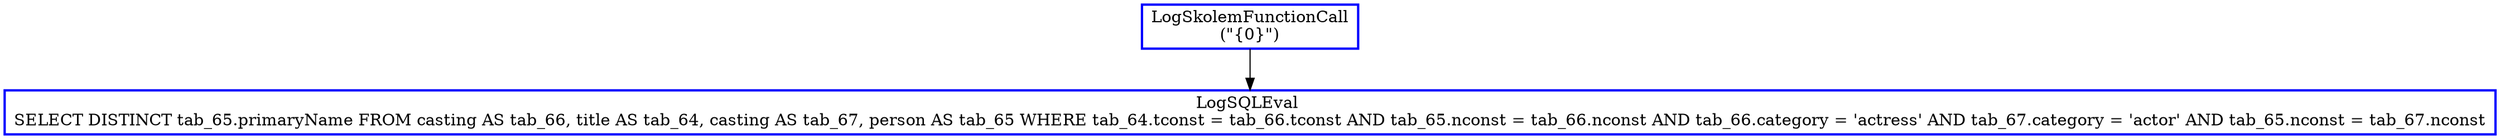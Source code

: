 digraph  g{
node [shape=rectangle, color=black, fontcolor=black, style=bold]
0 [label="LogSkolemFunctionCall
(\"{0}\")" , color = blue] ; 
1 [label="LogSQLEval 
SELECT DISTINCT tab_65.primaryName FROM casting AS tab_66, title AS tab_64, casting AS tab_67, person AS tab_65 WHERE tab_64.tconst = tab_66.tconst AND tab_65.nconst = tab_66.nconst AND tab_66.category = 'actress' AND tab_67.category = 'actor' AND tab_65.nconst = tab_67.nconst", color = blue] ; 
0 -> 1 ; 
}

